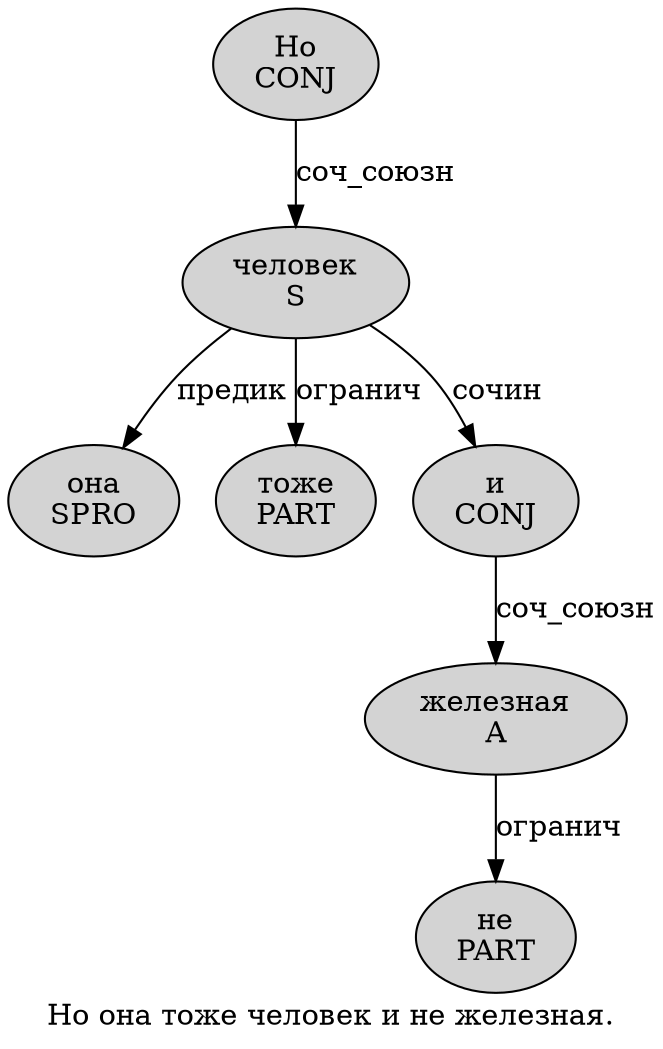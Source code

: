 digraph SENTENCE_320 {
	graph [label="Но она тоже человек и не железная."]
	node [style=filled]
		0 [label="Но
CONJ" color="" fillcolor=lightgray penwidth=1 shape=ellipse]
		1 [label="она
SPRO" color="" fillcolor=lightgray penwidth=1 shape=ellipse]
		2 [label="тоже
PART" color="" fillcolor=lightgray penwidth=1 shape=ellipse]
		3 [label="человек
S" color="" fillcolor=lightgray penwidth=1 shape=ellipse]
		4 [label="и
CONJ" color="" fillcolor=lightgray penwidth=1 shape=ellipse]
		5 [label="не
PART" color="" fillcolor=lightgray penwidth=1 shape=ellipse]
		6 [label="железная
A" color="" fillcolor=lightgray penwidth=1 shape=ellipse]
			0 -> 3 [label="соч_союзн"]
			3 -> 1 [label="предик"]
			3 -> 2 [label="огранич"]
			3 -> 4 [label="сочин"]
			6 -> 5 [label="огранич"]
			4 -> 6 [label="соч_союзн"]
}